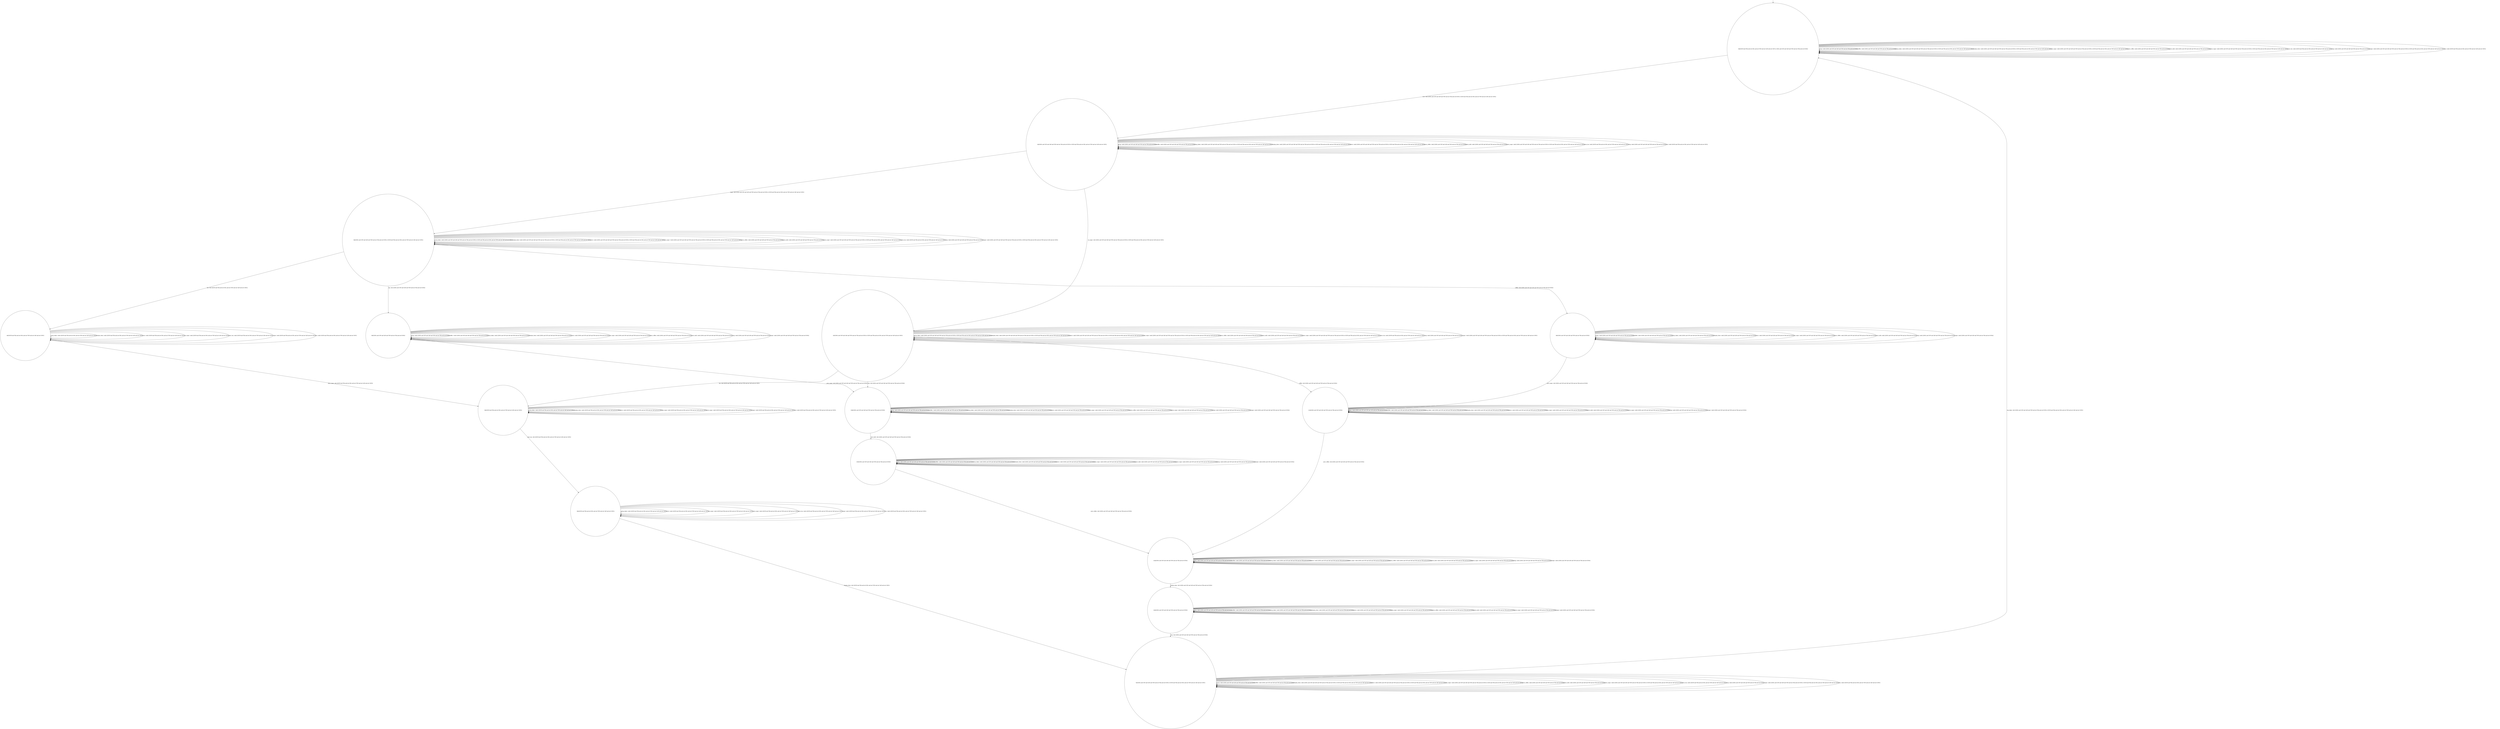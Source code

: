 digraph g {
	edge [lblstyle="above, sloped"];
	s0 [shape="circle" label="0@[((EUR and TEA and not DOL and not TON and not CAP and not COF) or (DOL and COF and CAP and TON and not TEA and not EUR))]"];
	s1 [shape="circle" label="1@[((DOL and COF and CAP and TON and not TEA and not EUR) or (EUR and TEA and not DOL and not TON and not CAP and not COF))]"];
	s2 [shape="circle" label="2@[((DOL and COF and CAP and TON and not TEA and not EUR) or (EUR and TEA and not DOL and not TON and not CAP and not COF))]"];
	s3 [shape="circle" label="3@[((DOL and COF and CAP and TON and not TEA and not EUR) or (EUR and TEA and not DOL and not TON and not CAP and not COF))]"];
	s4 [shape="circle" label="4@[((EUR and TEA and not DOL and not TON and not CAP and not COF))]"];
	s5 [shape="circle" label="5@[((EUR and TEA and not DOL and not TON and not CAP and not COF))]"];
	s6 [shape="circle" label="6@[((EUR and TEA and not DOL and not TON and not CAP and not COF))]"];
	s7 [shape="circle" label="7@[((DOL and COF and CAP and TON and not TEA and not EUR) or (EUR and TEA and not DOL and not TON and not CAP and not COF))]"];
	s8 [shape="circle" label="8@[((DOL and COF and CAP and TON and not TEA and not EUR))]"];
	s9 [shape="circle" label="9@[((DOL and COF and CAP and TON and not TEA and not EUR))]"];
	s10 [shape="circle" label="10@[((DOL and COF and CAP and TON and not TEA and not EUR))]"];
	s11 [shape="circle" label="11@[((DOL and COF and CAP and TON and not TEA and not EUR))]"];
	s12 [shape="circle" label="12@[((DOL and COF and CAP and TON and not TEA and not EUR))]"];
	s13 [shape="circle" label="13@[((DOL and COF and CAP and TON and not TEA and not EUR))]"];
	s14 [shape="circle" label="14@[((DOL and COF and CAP and TON and not TEA and not EUR))]"];
	s0 -> s0 [label="cap / nok() [((DOL and COF and CAP and TON and not TEA and not EUR))]"];
	s0 -> s0 [label="coffee / nok() [((DOL and COF and CAP and TON and not TEA and not EUR))]"];
	s0 -> s0 [label="cup_taken / nok() [((DOL and COF and CAP and TON and not TEA and not EUR) or (EUR and TEA and not DOL and not TON and not CAP and not COF))]"];
	s0 -> s0 [label="display_done / nok() [((DOL and COF and CAP and TON and not TEA and not EUR) or (EUR and TEA and not DOL and not TON and not CAP and not COF))]"];
	s0 -> s1 [label="euro / ok() [((DOL and COF and CAP and TON and not TEA and not EUR) or (EUR and TEA and not DOL and not TON and not CAP and not COF))]"];
	s0 -> s0 [label="no_sugar / nok() [((DOL and COF and CAP and TON and not TEA and not EUR) or (EUR and TEA and not DOL and not TON and not CAP and not COF))]"];
	s0 -> s0 [label="pour_coffee / nok() [((DOL and COF and CAP and TON and not TEA and not EUR))]"];
	s0 -> s0 [label="pour_milk / nok() [((DOL and COF and CAP and TON and not TEA and not EUR))]"];
	s0 -> s0 [label="pour_sugar / nok() [((DOL and COF and CAP and TON and not TEA and not EUR) or (EUR and TEA and not DOL and not TON and not CAP and not COF))]"];
	s0 -> s0 [label="pour_tea / nok() [((EUR and TEA and not DOL and not TON and not CAP and not COF))]"];
	s0 -> s0 [label="ring / nok() [((DOL and COF and CAP and TON and not TEA and not EUR))]"];
	s0 -> s0 [label="sugar / nok() [((DOL and COF and CAP and TON and not TEA and not EUR) or (EUR and TEA and not DOL and not TON and not CAP and not COF))]"];
	s0 -> s0 [label="tea / nok() [((EUR and TEA and not DOL and not TON and not CAP and not COF))]"];
	s1 -> s1 [label="cap / nok() [((DOL and COF and CAP and TON and not TEA and not EUR))]"];
	s1 -> s1 [label="coffee / nok() [((DOL and COF and CAP and TON and not TEA and not EUR))]"];
	s1 -> s1 [label="cup_taken / nok() [((DOL and COF and CAP and TON and not TEA and not EUR) or (EUR and TEA and not DOL and not TON and not CAP and not COF))]"];
	s1 -> s1 [label="display_done / nok() [((DOL and COF and CAP and TON and not TEA and not EUR) or (EUR and TEA and not DOL and not TON and not CAP and not COF))]"];
	s1 -> s1 [label="euro / nok() [((DOL and COF and CAP and TON and not TEA and not EUR) or (EUR and TEA and not DOL and not TON and not CAP and not COF))]"];
	s1 -> s2 [label="no_sugar / ok() [((DOL and COF and CAP and TON and not TEA and not EUR) or (EUR and TEA and not DOL and not TON and not CAP and not COF))]"];
	s1 -> s1 [label="pour_coffee / nok() [((DOL and COF and CAP and TON and not TEA and not EUR))]"];
	s1 -> s1 [label="pour_milk / nok() [((DOL and COF and CAP and TON and not TEA and not EUR))]"];
	s1 -> s1 [label="pour_sugar / nok() [((DOL and COF and CAP and TON and not TEA and not EUR) or (EUR and TEA and not DOL and not TON and not CAP and not COF))]"];
	s1 -> s1 [label="pour_tea / nok() [((EUR and TEA and not DOL and not TON and not CAP and not COF))]"];
	s1 -> s1 [label="ring / nok() [((DOL and COF and CAP and TON and not TEA and not EUR))]"];
	s1 -> s3 [label="sugar / ok() [((DOL and COF and CAP and TON and not TEA and not EUR) or (EUR and TEA and not DOL and not TON and not CAP and not COF))]"];
	s1 -> s1 [label="tea / nok() [((EUR and TEA and not DOL and not TON and not CAP and not COF))]"];
	s2 -> s10 [label="cap / ok() [((DOL and COF and CAP and TON and not TEA and not EUR))]"];
	s2 -> s11 [label="coffee / ok() [((DOL and COF and CAP and TON and not TEA and not EUR))]"];
	s2 -> s2 [label="cup_taken / nok() [((DOL and COF and CAP and TON and not TEA and not EUR) or (EUR and TEA and not DOL and not TON and not CAP and not COF))]"];
	s2 -> s2 [label="display_done / nok() [((DOL and COF and CAP and TON and not TEA and not EUR) or (EUR and TEA and not DOL and not TON and not CAP and not COF))]"];
	s2 -> s2 [label="euro / nok() [((DOL and COF and CAP and TON and not TEA and not EUR) or (EUR and TEA and not DOL and not TON and not CAP and not COF))]"];
	s2 -> s2 [label="no_sugar / nok() [((DOL and COF and CAP and TON and not TEA and not EUR) or (EUR and TEA and not DOL and not TON and not CAP and not COF))]"];
	s2 -> s2 [label="pour_coffee / nok() [((DOL and COF and CAP and TON and not TEA and not EUR))]"];
	s2 -> s2 [label="pour_milk / nok() [((DOL and COF and CAP and TON and not TEA and not EUR))]"];
	s2 -> s2 [label="pour_sugar / nok() [((DOL and COF and CAP and TON and not TEA and not EUR) or (EUR and TEA and not DOL and not TON and not CAP and not COF))]"];
	s2 -> s2 [label="pour_tea / nok() [((EUR and TEA and not DOL and not TON and not CAP and not COF))]"];
	s2 -> s2 [label="ring / nok() [((DOL and COF and CAP and TON and not TEA and not EUR))]"];
	s2 -> s2 [label="sugar / void() [((DOL and COF and CAP and TON and not TEA and not EUR) or (EUR and TEA and not DOL and not TON and not CAP and not COF))]"];
	s2 -> s5 [label="tea / ok() [((EUR and TEA and not DOL and not TON and not CAP and not COF))]"];
	s3 -> s8 [label="cap / ok() [((DOL and COF and CAP and TON and not TEA and not EUR))]"];
	s3 -> s9 [label="coffee / ok() [((DOL and COF and CAP and TON and not TEA and not EUR))]"];
	s3 -> s3 [label="cup_taken / nok() [((DOL and COF and CAP and TON and not TEA and not EUR) or (EUR and TEA and not DOL and not TON and not CAP and not COF))]"];
	s3 -> s3 [label="display_done / nok() [((DOL and COF and CAP and TON and not TEA and not EUR) or (EUR and TEA and not DOL and not TON and not CAP and not COF))]"];
	s3 -> s3 [label="euro / nok() [((DOL and COF and CAP and TON and not TEA and not EUR) or (EUR and TEA and not DOL and not TON and not CAP and not COF))]"];
	s3 -> s3 [label="no_sugar / void() [((DOL and COF and CAP and TON and not TEA and not EUR) or (EUR and TEA and not DOL and not TON and not CAP and not COF))]"];
	s3 -> s3 [label="pour_coffee / nok() [((DOL and COF and CAP and TON and not TEA and not EUR))]"];
	s3 -> s3 [label="pour_milk / nok() [((DOL and COF and CAP and TON and not TEA and not EUR))]"];
	s3 -> s3 [label="pour_sugar / nok() [((DOL and COF and CAP and TON and not TEA and not EUR) or (EUR and TEA and not DOL and not TON and not CAP and not COF))]"];
	s3 -> s3 [label="pour_tea / nok() [((EUR and TEA and not DOL and not TON and not CAP and not COF))]"];
	s3 -> s3 [label="ring / nok() [((DOL and COF and CAP and TON and not TEA and not EUR))]"];
	s3 -> s3 [label="sugar / nok() [((DOL and COF and CAP and TON and not TEA and not EUR) or (EUR and TEA and not DOL and not TON and not CAP and not COF))]"];
	s3 -> s4 [label="tea / ok() [((EUR and TEA and not DOL and not TON and not CAP and not COF))]"];
	s4 -> s4 [label="cup_taken / nok() [((EUR and TEA and not DOL and not TON and not CAP and not COF))]"];
	s4 -> s4 [label="display_done / nok() [((EUR and TEA and not DOL and not TON and not CAP and not COF))]"];
	s4 -> s4 [label="euro / nok() [((EUR and TEA and not DOL and not TON and not CAP and not COF))]"];
	s4 -> s4 [label="no_sugar / nok() [((EUR and TEA and not DOL and not TON and not CAP and not COF))]"];
	s4 -> s5 [label="pour_sugar / ok() [((EUR and TEA and not DOL and not TON and not CAP and not COF))]"];
	s4 -> s4 [label="pour_tea / nok() [((EUR and TEA and not DOL and not TON and not CAP and not COF))]"];
	s4 -> s4 [label="sugar / nok() [((EUR and TEA and not DOL and not TON and not CAP and not COF))]"];
	s4 -> s4 [label="tea / nok() [((EUR and TEA and not DOL and not TON and not CAP and not COF))]"];
	s5 -> s5 [label="cup_taken / nok() [((EUR and TEA and not DOL and not TON and not CAP and not COF))]"];
	s5 -> s5 [label="display_done / nok() [((EUR and TEA and not DOL and not TON and not CAP and not COF))]"];
	s5 -> s5 [label="euro / nok() [((EUR and TEA and not DOL and not TON and not CAP and not COF))]"];
	s5 -> s5 [label="no_sugar / nok() [((EUR and TEA and not DOL and not TON and not CAP and not COF))]"];
	s5 -> s5 [label="pour_sugar / nok() [((EUR and TEA and not DOL and not TON and not CAP and not COF))]"];
	s5 -> s6 [label="pour_tea / ok() [((EUR and TEA and not DOL and not TON and not CAP and not COF))]"];
	s5 -> s5 [label="sugar / nok() [((EUR and TEA and not DOL and not TON and not CAP and not COF))]"];
	s5 -> s5 [label="tea / nok() [((EUR and TEA and not DOL and not TON and not CAP and not COF))]"];
	s6 -> s6 [label="cup_taken / nok() [((EUR and TEA and not DOL and not TON and not CAP and not COF))]"];
	s6 -> s7 [label="display_done / ok() [((EUR and TEA and not DOL and not TON and not CAP and not COF))]"];
	s6 -> s6 [label="euro / nok() [((EUR and TEA and not DOL and not TON and not CAP and not COF))]"];
	s6 -> s6 [label="no_sugar / nok() [((EUR and TEA and not DOL and not TON and not CAP and not COF))]"];
	s6 -> s6 [label="pour_sugar / nok() [((EUR and TEA and not DOL and not TON and not CAP and not COF))]"];
	s6 -> s6 [label="pour_tea / nok() [((EUR and TEA and not DOL and not TON and not CAP and not COF))]"];
	s6 -> s6 [label="sugar / nok() [((EUR and TEA and not DOL and not TON and not CAP and not COF))]"];
	s6 -> s6 [label="tea / nok() [((EUR and TEA and not DOL and not TON and not CAP and not COF))]"];
	s7 -> s7 [label="cap / nok() [((DOL and COF and CAP and TON and not TEA and not EUR))]"];
	s7 -> s7 [label="coffee / nok() [((DOL and COF and CAP and TON and not TEA and not EUR))]"];
	s7 -> s0 [label="cup_taken / ok() [((DOL and COF and CAP and TON and not TEA and not EUR) or (EUR and TEA and not DOL and not TON and not CAP and not COF))]"];
	s7 -> s7 [label="display_done / nok() [((DOL and COF and CAP and TON and not TEA and not EUR) or (EUR and TEA and not DOL and not TON and not CAP and not COF))]"];
	s7 -> s7 [label="euro / nok() [((DOL and COF and CAP and TON and not TEA and not EUR) or (EUR and TEA and not DOL and not TON and not CAP and not COF))]"];
	s7 -> s7 [label="no_sugar / nok() [((DOL and COF and CAP and TON and not TEA and not EUR) or (EUR and TEA and not DOL and not TON and not CAP and not COF))]"];
	s7 -> s7 [label="pour_coffee / nok() [((DOL and COF and CAP and TON and not TEA and not EUR))]"];
	s7 -> s7 [label="pour_milk / nok() [((DOL and COF and CAP and TON and not TEA and not EUR))]"];
	s7 -> s7 [label="pour_sugar / nok() [((DOL and COF and CAP and TON and not TEA and not EUR) or (EUR and TEA and not DOL and not TON and not CAP and not COF))]"];
	s7 -> s7 [label="pour_tea / nok() [((EUR and TEA and not DOL and not TON and not CAP and not COF))]"];
	s7 -> s7 [label="ring / nok() [((DOL and COF and CAP and TON and not TEA and not EUR))]"];
	s7 -> s7 [label="sugar / nok() [((DOL and COF and CAP and TON and not TEA and not EUR) or (EUR and TEA and not DOL and not TON and not CAP and not COF))]"];
	s7 -> s7 [label="tea / nok() [((EUR and TEA and not DOL and not TON and not CAP and not COF))]"];
	s8 -> s8 [label="cap / nok() [((DOL and COF and CAP and TON and not TEA and not EUR))]"];
	s8 -> s8 [label="coffee / void() [((DOL and COF and CAP and TON and not TEA and not EUR))]"];
	s8 -> s8 [label="cup_taken / nok() [((DOL and COF and CAP and TON and not TEA and not EUR))]"];
	s8 -> s8 [label="display_done / nok() [((DOL and COF and CAP and TON and not TEA and not EUR))]"];
	s8 -> s8 [label="euro / nok() [((DOL and COF and CAP and TON and not TEA and not EUR))]"];
	s8 -> s8 [label="no_sugar / nok() [((DOL and COF and CAP and TON and not TEA and not EUR))]"];
	s8 -> s8 [label="pour_coffee / nok() [((DOL and COF and CAP and TON and not TEA and not EUR))]"];
	s8 -> s8 [label="pour_milk / nok() [((DOL and COF and CAP and TON and not TEA and not EUR))]"];
	s8 -> s10 [label="pour_sugar / ok() [((DOL and COF and CAP and TON and not TEA and not EUR))]"];
	s8 -> s8 [label="ring / nok() [((DOL and COF and CAP and TON and not TEA and not EUR))]"];
	s8 -> s8 [label="sugar / nok() [((DOL and COF and CAP and TON and not TEA and not EUR))]"];
	s9 -> s9 [label="cap / void() [((DOL and COF and CAP and TON and not TEA and not EUR))]"];
	s9 -> s9 [label="coffee / nok() [((DOL and COF and CAP and TON and not TEA and not EUR))]"];
	s9 -> s9 [label="cup_taken / nok() [((DOL and COF and CAP and TON and not TEA and not EUR))]"];
	s9 -> s9 [label="display_done / nok() [((DOL and COF and CAP and TON and not TEA and not EUR))]"];
	s9 -> s9 [label="euro / nok() [((DOL and COF and CAP and TON and not TEA and not EUR))]"];
	s9 -> s9 [label="no_sugar / nok() [((DOL and COF and CAP and TON and not TEA and not EUR))]"];
	s9 -> s9 [label="pour_coffee / nok() [((DOL and COF and CAP and TON and not TEA and not EUR))]"];
	s9 -> s9 [label="pour_milk / nok() [((DOL and COF and CAP and TON and not TEA and not EUR))]"];
	s9 -> s11 [label="pour_sugar / ok() [((DOL and COF and CAP and TON and not TEA and not EUR))]"];
	s9 -> s9 [label="ring / nok() [((DOL and COF and CAP and TON and not TEA and not EUR))]"];
	s9 -> s9 [label="sugar / nok() [((DOL and COF and CAP and TON and not TEA and not EUR))]"];
	s10 -> s10 [label="cap / nok() [((DOL and COF and CAP and TON and not TEA and not EUR))]"];
	s10 -> s10 [label="coffee / void() [((DOL and COF and CAP and TON and not TEA and not EUR))]"];
	s10 -> s10 [label="cup_taken / nok() [((DOL and COF and CAP and TON and not TEA and not EUR))]"];
	s10 -> s10 [label="display_done / nok() [((DOL and COF and CAP and TON and not TEA and not EUR))]"];
	s10 -> s10 [label="euro / nok() [((DOL and COF and CAP and TON and not TEA and not EUR))]"];
	s10 -> s10 [label="no_sugar / nok() [((DOL and COF and CAP and TON and not TEA and not EUR))]"];
	s10 -> s10 [label="pour_coffee / nok() [((DOL and COF and CAP and TON and not TEA and not EUR))]"];
	s10 -> s13 [label="pour_milk / ok() [((DOL and COF and CAP and TON and not TEA and not EUR))]"];
	s10 -> s10 [label="pour_sugar / nok() [((DOL and COF and CAP and TON and not TEA and not EUR))]"];
	s10 -> s10 [label="ring / nok() [((DOL and COF and CAP and TON and not TEA and not EUR))]"];
	s10 -> s10 [label="sugar / nok() [((DOL and COF and CAP and TON and not TEA and not EUR))]"];
	s11 -> s11 [label="cap / void() [((DOL and COF and CAP and TON and not TEA and not EUR))]"];
	s11 -> s11 [label="coffee / nok() [((DOL and COF and CAP and TON and not TEA and not EUR))]"];
	s11 -> s11 [label="cup_taken / nok() [((DOL and COF and CAP and TON and not TEA and not EUR))]"];
	s11 -> s11 [label="display_done / nok() [((DOL and COF and CAP and TON and not TEA and not EUR))]"];
	s11 -> s11 [label="euro / nok() [((DOL and COF and CAP and TON and not TEA and not EUR))]"];
	s11 -> s11 [label="no_sugar / nok() [((DOL and COF and CAP and TON and not TEA and not EUR))]"];
	s11 -> s12 [label="pour_coffee / ok() [((DOL and COF and CAP and TON and not TEA and not EUR))]"];
	s11 -> s11 [label="pour_milk / nok() [((DOL and COF and CAP and TON and not TEA and not EUR))]"];
	s11 -> s11 [label="pour_sugar / nok() [((DOL and COF and CAP and TON and not TEA and not EUR))]"];
	s11 -> s11 [label="ring / nok() [((DOL and COF and CAP and TON and not TEA and not EUR))]"];
	s11 -> s11 [label="sugar / nok() [((DOL and COF and CAP and TON and not TEA and not EUR))]"];
	s12 -> s12 [label="cap / nok() [((DOL and COF and CAP and TON and not TEA and not EUR))]"];
	s12 -> s12 [label="coffee / nok() [((DOL and COF and CAP and TON and not TEA and not EUR))]"];
	s12 -> s12 [label="cup_taken / nok() [((DOL and COF and CAP and TON and not TEA and not EUR))]"];
	s12 -> s14 [label="display_done / ok() [((DOL and COF and CAP and TON and not TEA and not EUR))]"];
	s12 -> s12 [label="euro / nok() [((DOL and COF and CAP and TON and not TEA and not EUR))]"];
	s12 -> s12 [label="no_sugar / nok() [((DOL and COF and CAP and TON and not TEA and not EUR))]"];
	s12 -> s12 [label="pour_coffee / nok() [((DOL and COF and CAP and TON and not TEA and not EUR))]"];
	s12 -> s12 [label="pour_milk / nok() [((DOL and COF and CAP and TON and not TEA and not EUR))]"];
	s12 -> s12 [label="pour_sugar / nok() [((DOL and COF and CAP and TON and not TEA and not EUR))]"];
	s12 -> s12 [label="ring / nok() [((DOL and COF and CAP and TON and not TEA and not EUR))]"];
	s12 -> s12 [label="sugar / nok() [((DOL and COF and CAP and TON and not TEA and not EUR))]"];
	s13 -> s13 [label="cap / nok() [((DOL and COF and CAP and TON and not TEA and not EUR))]"];
	s13 -> s13 [label="coffee / nok() [((DOL and COF and CAP and TON and not TEA and not EUR))]"];
	s13 -> s13 [label="cup_taken / nok() [((DOL and COF and CAP and TON and not TEA and not EUR))]"];
	s13 -> s13 [label="display_done / nok() [((DOL and COF and CAP and TON and not TEA and not EUR))]"];
	s13 -> s13 [label="euro / nok() [((DOL and COF and CAP and TON and not TEA and not EUR))]"];
	s13 -> s13 [label="no_sugar / nok() [((DOL and COF and CAP and TON and not TEA and not EUR))]"];
	s13 -> s12 [label="pour_coffee / ok() [((DOL and COF and CAP and TON and not TEA and not EUR))]"];
	s13 -> s13 [label="pour_milk / nok() [((DOL and COF and CAP and TON and not TEA and not EUR))]"];
	s13 -> s13 [label="pour_sugar / nok() [((DOL and COF and CAP and TON and not TEA and not EUR))]"];
	s13 -> s13 [label="ring / nok() [((DOL and COF and CAP and TON and not TEA and not EUR))]"];
	s13 -> s13 [label="sugar / nok() [((DOL and COF and CAP and TON and not TEA and not EUR))]"];
	s14 -> s14 [label="cap / nok() [((DOL and COF and CAP and TON and not TEA and not EUR))]"];
	s14 -> s14 [label="coffee / nok() [((DOL and COF and CAP and TON and not TEA and not EUR))]"];
	s14 -> s14 [label="cup_taken / nok() [((DOL and COF and CAP and TON and not TEA and not EUR))]"];
	s14 -> s14 [label="display_done / nok() [((DOL and COF and CAP and TON and not TEA and not EUR))]"];
	s14 -> s14 [label="euro / nok() [((DOL and COF and CAP and TON and not TEA and not EUR))]"];
	s14 -> s14 [label="no_sugar / nok() [((DOL and COF and CAP and TON and not TEA and not EUR))]"];
	s14 -> s14 [label="pour_coffee / nok() [((DOL and COF and CAP and TON and not TEA and not EUR))]"];
	s14 -> s14 [label="pour_milk / nok() [((DOL and COF and CAP and TON and not TEA and not EUR))]"];
	s14 -> s14 [label="pour_sugar / nok() [((DOL and COF and CAP and TON and not TEA and not EUR))]"];
	s14 -> s7 [label="ring / ok() [((DOL and COF and CAP and TON and not TEA and not EUR))]"];
	s14 -> s14 [label="sugar / nok() [((DOL and COF and CAP and TON and not TEA and not EUR))]"];
	__start0 [label="" shape="none" width="0" height="0"];
	__start0 -> s0;
}